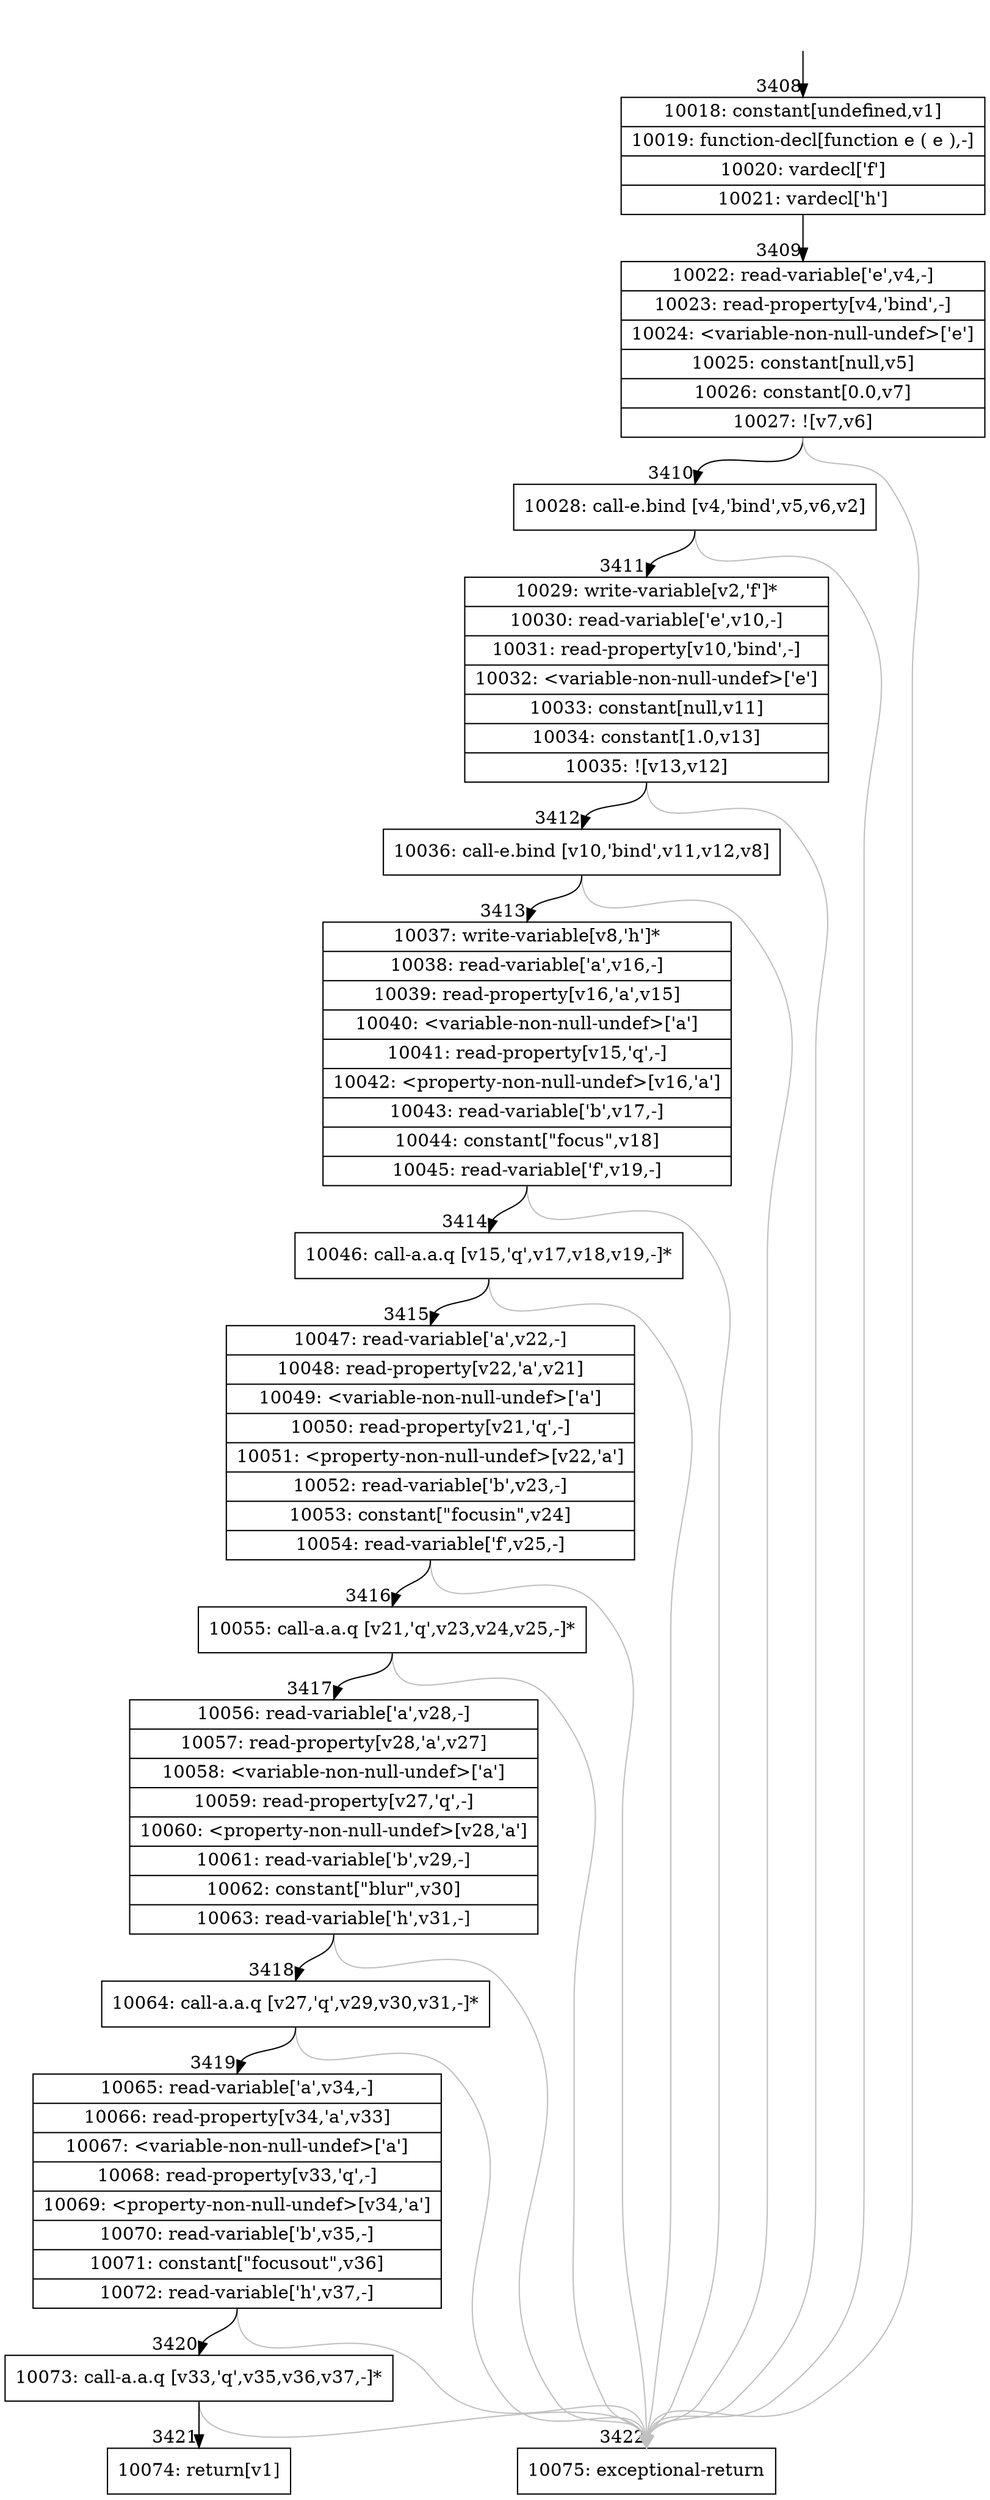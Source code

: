 digraph {
rankdir="TD"
BB_entry277[shape=none,label=""];
BB_entry277 -> BB3408 [tailport=s, headport=n, headlabel="    3408"]
BB3408 [shape=record label="{10018: constant[undefined,v1]|10019: function-decl[function e ( e ),-]|10020: vardecl['f']|10021: vardecl['h']}" ] 
BB3408 -> BB3409 [tailport=s, headport=n, headlabel="      3409"]
BB3409 [shape=record label="{10022: read-variable['e',v4,-]|10023: read-property[v4,'bind',-]|10024: \<variable-non-null-undef\>['e']|10025: constant[null,v5]|10026: constant[0.0,v7]|10027: ![v7,v6]}" ] 
BB3409 -> BB3410 [tailport=s, headport=n, headlabel="      3410"]
BB3409 -> BB3422 [tailport=s, headport=n, color=gray, headlabel="      3422"]
BB3410 [shape=record label="{10028: call-e.bind [v4,'bind',v5,v6,v2]}" ] 
BB3410 -> BB3411 [tailport=s, headport=n, headlabel="      3411"]
BB3410 -> BB3422 [tailport=s, headport=n, color=gray]
BB3411 [shape=record label="{10029: write-variable[v2,'f']*|10030: read-variable['e',v10,-]|10031: read-property[v10,'bind',-]|10032: \<variable-non-null-undef\>['e']|10033: constant[null,v11]|10034: constant[1.0,v13]|10035: ![v13,v12]}" ] 
BB3411 -> BB3412 [tailport=s, headport=n, headlabel="      3412"]
BB3411 -> BB3422 [tailport=s, headport=n, color=gray]
BB3412 [shape=record label="{10036: call-e.bind [v10,'bind',v11,v12,v8]}" ] 
BB3412 -> BB3413 [tailport=s, headport=n, headlabel="      3413"]
BB3412 -> BB3422 [tailport=s, headport=n, color=gray]
BB3413 [shape=record label="{10037: write-variable[v8,'h']*|10038: read-variable['a',v16,-]|10039: read-property[v16,'a',v15]|10040: \<variable-non-null-undef\>['a']|10041: read-property[v15,'q',-]|10042: \<property-non-null-undef\>[v16,'a']|10043: read-variable['b',v17,-]|10044: constant[\"focus\",v18]|10045: read-variable['f',v19,-]}" ] 
BB3413 -> BB3414 [tailport=s, headport=n, headlabel="      3414"]
BB3413 -> BB3422 [tailport=s, headport=n, color=gray]
BB3414 [shape=record label="{10046: call-a.a.q [v15,'q',v17,v18,v19,-]*}" ] 
BB3414 -> BB3415 [tailport=s, headport=n, headlabel="      3415"]
BB3414 -> BB3422 [tailport=s, headport=n, color=gray]
BB3415 [shape=record label="{10047: read-variable['a',v22,-]|10048: read-property[v22,'a',v21]|10049: \<variable-non-null-undef\>['a']|10050: read-property[v21,'q',-]|10051: \<property-non-null-undef\>[v22,'a']|10052: read-variable['b',v23,-]|10053: constant[\"focusin\",v24]|10054: read-variable['f',v25,-]}" ] 
BB3415 -> BB3416 [tailport=s, headport=n, headlabel="      3416"]
BB3415 -> BB3422 [tailport=s, headport=n, color=gray]
BB3416 [shape=record label="{10055: call-a.a.q [v21,'q',v23,v24,v25,-]*}" ] 
BB3416 -> BB3417 [tailport=s, headport=n, headlabel="      3417"]
BB3416 -> BB3422 [tailport=s, headport=n, color=gray]
BB3417 [shape=record label="{10056: read-variable['a',v28,-]|10057: read-property[v28,'a',v27]|10058: \<variable-non-null-undef\>['a']|10059: read-property[v27,'q',-]|10060: \<property-non-null-undef\>[v28,'a']|10061: read-variable['b',v29,-]|10062: constant[\"blur\",v30]|10063: read-variable['h',v31,-]}" ] 
BB3417 -> BB3418 [tailport=s, headport=n, headlabel="      3418"]
BB3417 -> BB3422 [tailport=s, headport=n, color=gray]
BB3418 [shape=record label="{10064: call-a.a.q [v27,'q',v29,v30,v31,-]*}" ] 
BB3418 -> BB3419 [tailport=s, headport=n, headlabel="      3419"]
BB3418 -> BB3422 [tailport=s, headport=n, color=gray]
BB3419 [shape=record label="{10065: read-variable['a',v34,-]|10066: read-property[v34,'a',v33]|10067: \<variable-non-null-undef\>['a']|10068: read-property[v33,'q',-]|10069: \<property-non-null-undef\>[v34,'a']|10070: read-variable['b',v35,-]|10071: constant[\"focusout\",v36]|10072: read-variable['h',v37,-]}" ] 
BB3419 -> BB3420 [tailport=s, headport=n, headlabel="      3420"]
BB3419 -> BB3422 [tailport=s, headport=n, color=gray]
BB3420 [shape=record label="{10073: call-a.a.q [v33,'q',v35,v36,v37,-]*}" ] 
BB3420 -> BB3421 [tailport=s, headport=n, headlabel="      3421"]
BB3420 -> BB3422 [tailport=s, headport=n, color=gray]
BB3421 [shape=record label="{10074: return[v1]}" ] 
BB3422 [shape=record label="{10075: exceptional-return}" ] 
}
